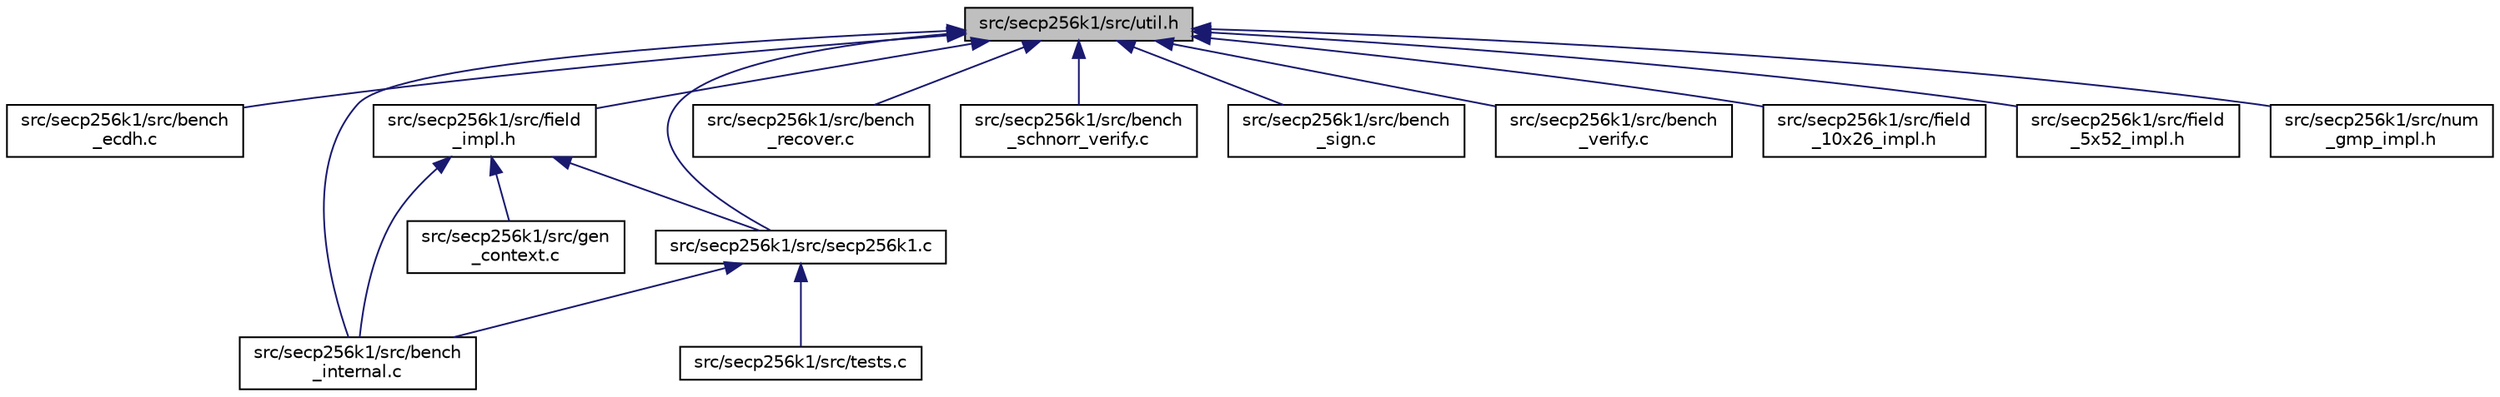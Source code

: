 digraph "src/secp256k1/src/util.h"
{
  edge [fontname="Helvetica",fontsize="10",labelfontname="Helvetica",labelfontsize="10"];
  node [fontname="Helvetica",fontsize="10",shape=record];
  Node4 [label="src/secp256k1/src/util.h",height=0.2,width=0.4,color="black", fillcolor="grey75", style="filled", fontcolor="black"];
  Node4 -> Node5 [dir="back",color="midnightblue",fontsize="10",style="solid",fontname="Helvetica"];
  Node5 [label="src/secp256k1/src/bench\l_ecdh.c",height=0.2,width=0.4,color="black", fillcolor="white", style="filled",URL="$da/d1c/bench__ecdh_8c.html"];
  Node4 -> Node6 [dir="back",color="midnightblue",fontsize="10",style="solid",fontname="Helvetica"];
  Node6 [label="src/secp256k1/src/bench\l_internal.c",height=0.2,width=0.4,color="black", fillcolor="white", style="filled",URL="$d9/d5e/bench__internal_8c.html"];
  Node4 -> Node7 [dir="back",color="midnightblue",fontsize="10",style="solid",fontname="Helvetica"];
  Node7 [label="src/secp256k1/src/field\l_impl.h",height=0.2,width=0.4,color="black", fillcolor="white", style="filled",URL="$d7/d0b/field__impl_8h.html"];
  Node7 -> Node6 [dir="back",color="midnightblue",fontsize="10",style="solid",fontname="Helvetica"];
  Node7 -> Node8 [dir="back",color="midnightblue",fontsize="10",style="solid",fontname="Helvetica"];
  Node8 [label="src/secp256k1/src/secp256k1.c",height=0.2,width=0.4,color="black", fillcolor="white", style="filled",URL="$d1/d8c/secp256k1_8c.html"];
  Node8 -> Node6 [dir="back",color="midnightblue",fontsize="10",style="solid",fontname="Helvetica"];
  Node8 -> Node9 [dir="back",color="midnightblue",fontsize="10",style="solid",fontname="Helvetica"];
  Node9 [label="src/secp256k1/src/tests.c",height=0.2,width=0.4,color="black", fillcolor="white", style="filled",URL="$d5/d7f/tests_8c.html"];
  Node7 -> Node10 [dir="back",color="midnightblue",fontsize="10",style="solid",fontname="Helvetica"];
  Node10 [label="src/secp256k1/src/gen\l_context.c",height=0.2,width=0.4,color="black", fillcolor="white", style="filled",URL="$d0/dde/gen__context_8c.html"];
  Node4 -> Node8 [dir="back",color="midnightblue",fontsize="10",style="solid",fontname="Helvetica"];
  Node4 -> Node11 [dir="back",color="midnightblue",fontsize="10",style="solid",fontname="Helvetica"];
  Node11 [label="src/secp256k1/src/bench\l_recover.c",height=0.2,width=0.4,color="black", fillcolor="white", style="filled",URL="$d7/d8e/bench__recover_8c.html"];
  Node4 -> Node12 [dir="back",color="midnightblue",fontsize="10",style="solid",fontname="Helvetica"];
  Node12 [label="src/secp256k1/src/bench\l_schnorr_verify.c",height=0.2,width=0.4,color="black", fillcolor="white", style="filled",URL="$d0/df4/bench__schnorr__verify_8c.html"];
  Node4 -> Node13 [dir="back",color="midnightblue",fontsize="10",style="solid",fontname="Helvetica"];
  Node13 [label="src/secp256k1/src/bench\l_sign.c",height=0.2,width=0.4,color="black", fillcolor="white", style="filled",URL="$da/dae/bench__sign_8c.html"];
  Node4 -> Node14 [dir="back",color="midnightblue",fontsize="10",style="solid",fontname="Helvetica"];
  Node14 [label="src/secp256k1/src/bench\l_verify.c",height=0.2,width=0.4,color="black", fillcolor="white", style="filled",URL="$dd/d4a/bench__verify_8c.html"];
  Node4 -> Node15 [dir="back",color="midnightblue",fontsize="10",style="solid",fontname="Helvetica"];
  Node15 [label="src/secp256k1/src/field\l_10x26_impl.h",height=0.2,width=0.4,color="black", fillcolor="white", style="filled",URL="$d7/dfb/field__10x26__impl_8h.html"];
  Node4 -> Node16 [dir="back",color="midnightblue",fontsize="10",style="solid",fontname="Helvetica"];
  Node16 [label="src/secp256k1/src/field\l_5x52_impl.h",height=0.2,width=0.4,color="black", fillcolor="white", style="filled",URL="$d6/dd5/field__5x52__impl_8h.html"];
  Node4 -> Node17 [dir="back",color="midnightblue",fontsize="10",style="solid",fontname="Helvetica"];
  Node17 [label="src/secp256k1/src/num\l_gmp_impl.h",height=0.2,width=0.4,color="black", fillcolor="white", style="filled",URL="$d2/da2/num__gmp__impl_8h.html"];
}
